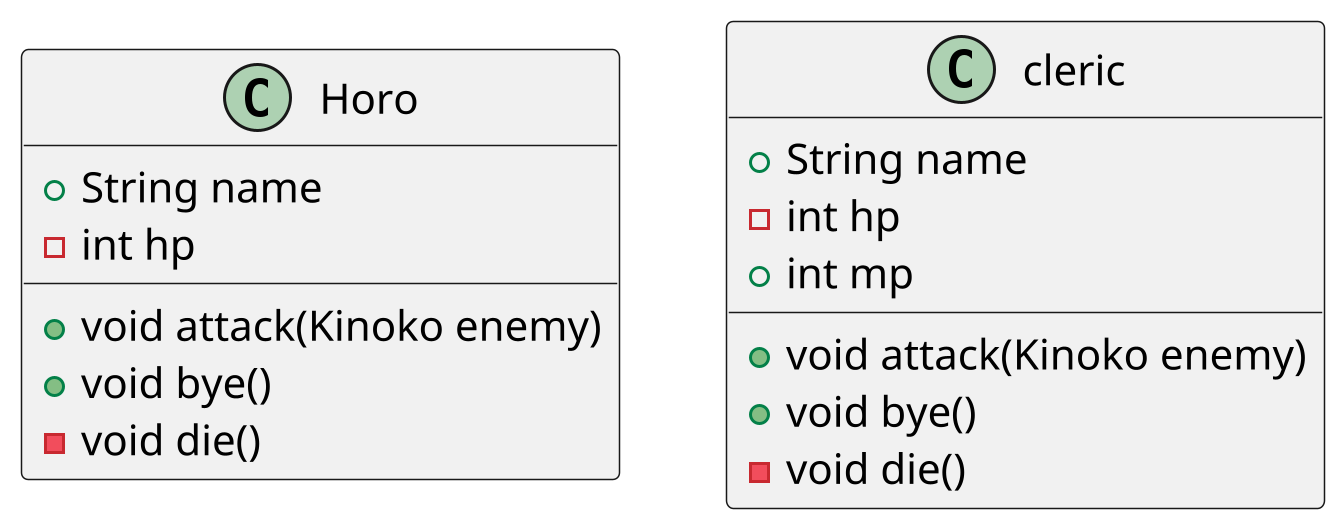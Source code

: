 @startuml
'https://plantuml.com/class-diagram

scale 3

class Horo {
   + String name
   - int hp

   +void attack(Kinoko enemy)
   +void bye()
   -void die()


}
class cleric{
   + String name
   - int hp
   + int mp

   +void attack(Kinoko enemy)
   +void bye()
   -void die()


}

@enduml